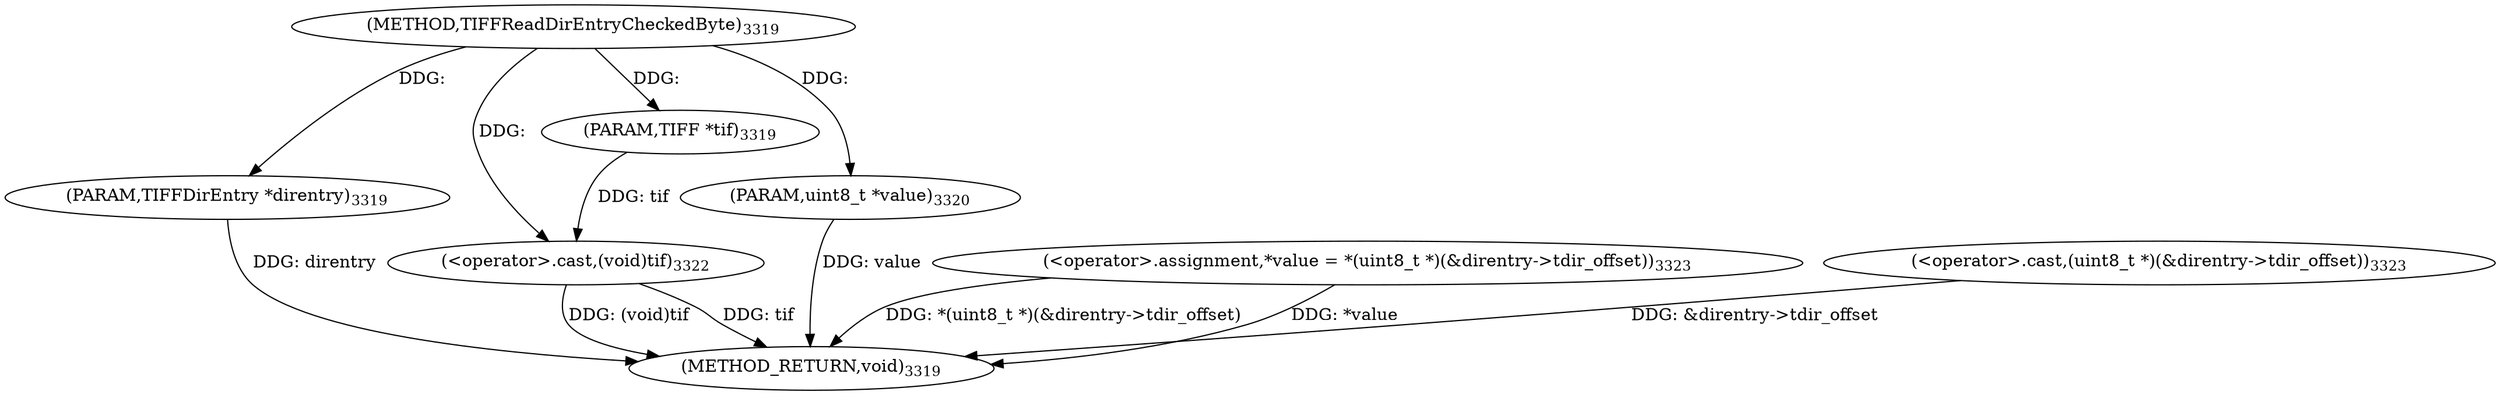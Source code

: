 digraph "TIFFReadDirEntryCheckedByte" {  
"86616" [label = <(METHOD,TIFFReadDirEntryCheckedByte)<SUB>3319</SUB>> ]
"86634" [label = <(METHOD_RETURN,void)<SUB>3319</SUB>> ]
"86617" [label = <(PARAM,TIFF *tif)<SUB>3319</SUB>> ]
"86618" [label = <(PARAM,TIFFDirEntry *direntry)<SUB>3319</SUB>> ]
"86619" [label = <(PARAM,uint8_t *value)<SUB>3320</SUB>> ]
"86621" [label = <(&lt;operator&gt;.cast,(void)tif)<SUB>3322</SUB>> ]
"86624" [label = <(&lt;operator&gt;.assignment,*value = *(uint8_t *)(&amp;direntry-&gt;tdir_offset))<SUB>3323</SUB>> ]
"86628" [label = <(&lt;operator&gt;.cast,(uint8_t *)(&amp;direntry-&gt;tdir_offset))<SUB>3323</SUB>> ]
  "86618" -> "86634"  [ label = "DDG: direntry"] 
  "86619" -> "86634"  [ label = "DDG: value"] 
  "86621" -> "86634"  [ label = "DDG: tif"] 
  "86621" -> "86634"  [ label = "DDG: (void)tif"] 
  "86624" -> "86634"  [ label = "DDG: *value"] 
  "86628" -> "86634"  [ label = "DDG: &amp;direntry-&gt;tdir_offset"] 
  "86624" -> "86634"  [ label = "DDG: *(uint8_t *)(&amp;direntry-&gt;tdir_offset)"] 
  "86616" -> "86617"  [ label = "DDG: "] 
  "86616" -> "86618"  [ label = "DDG: "] 
  "86616" -> "86619"  [ label = "DDG: "] 
  "86617" -> "86621"  [ label = "DDG: tif"] 
  "86616" -> "86621"  [ label = "DDG: "] 
}
